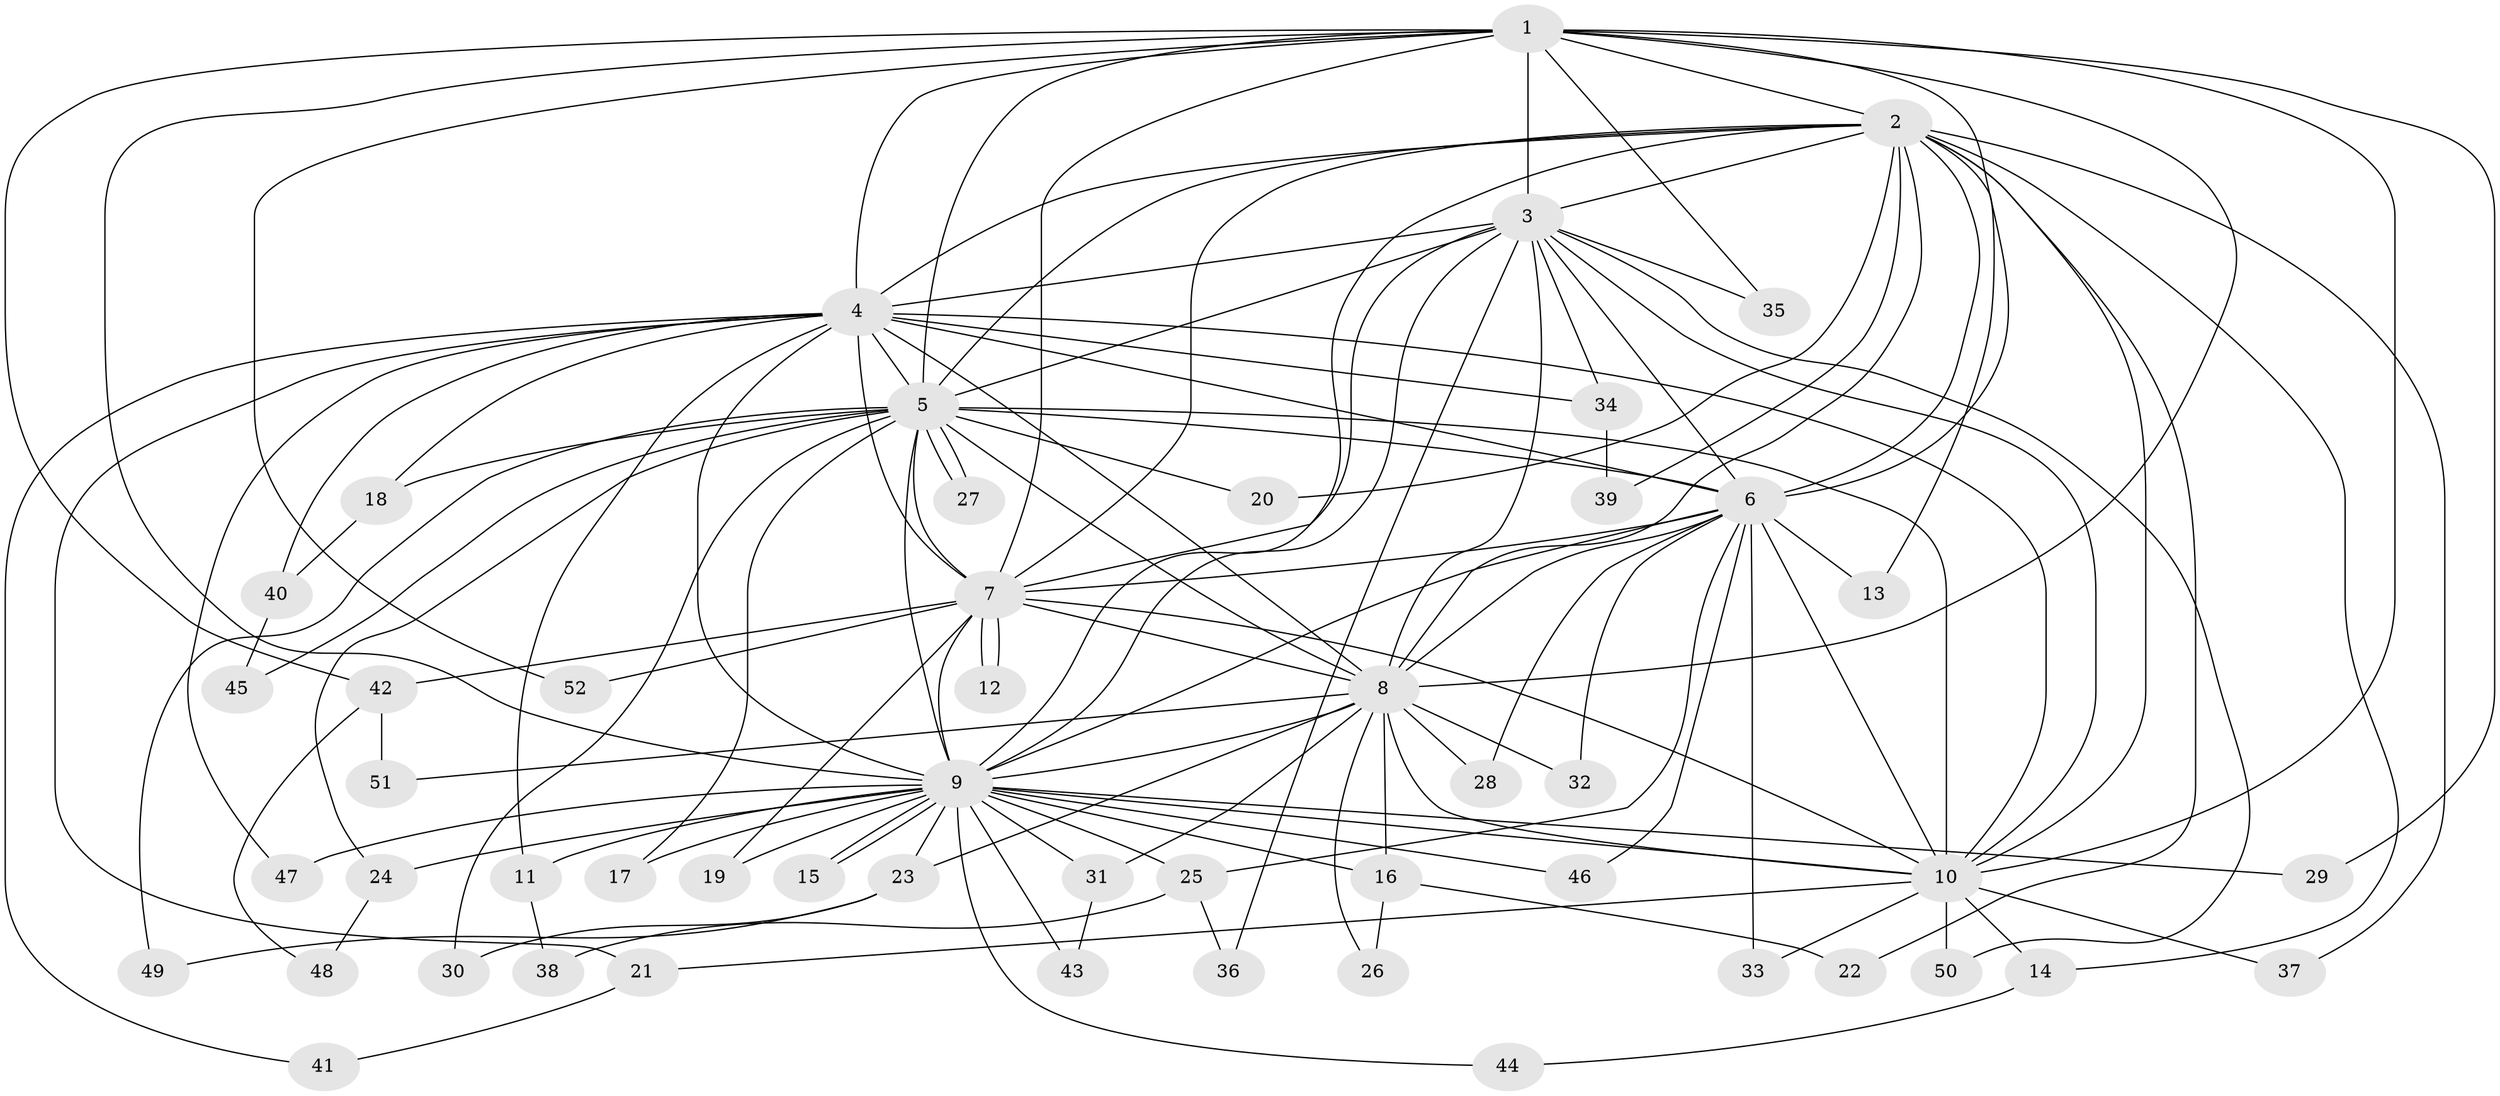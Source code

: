 // coarse degree distribution, {11: 0.07894736842105263, 13: 0.02631578947368421, 12: 0.05263157894736842, 25: 0.02631578947368421, 15: 0.02631578947368421, 14: 0.02631578947368421, 3: 0.10526315789473684, 2: 0.5789473684210527, 1: 0.05263157894736842, 4: 0.02631578947368421}
// Generated by graph-tools (version 1.1) at 2025/51/02/27/25 19:51:43]
// undirected, 52 vertices, 129 edges
graph export_dot {
graph [start="1"]
  node [color=gray90,style=filled];
  1;
  2;
  3;
  4;
  5;
  6;
  7;
  8;
  9;
  10;
  11;
  12;
  13;
  14;
  15;
  16;
  17;
  18;
  19;
  20;
  21;
  22;
  23;
  24;
  25;
  26;
  27;
  28;
  29;
  30;
  31;
  32;
  33;
  34;
  35;
  36;
  37;
  38;
  39;
  40;
  41;
  42;
  43;
  44;
  45;
  46;
  47;
  48;
  49;
  50;
  51;
  52;
  1 -- 2;
  1 -- 3;
  1 -- 4;
  1 -- 5;
  1 -- 6;
  1 -- 7;
  1 -- 8;
  1 -- 9;
  1 -- 10;
  1 -- 29;
  1 -- 35;
  1 -- 42;
  1 -- 52;
  2 -- 3;
  2 -- 4;
  2 -- 5;
  2 -- 6;
  2 -- 7;
  2 -- 8;
  2 -- 9;
  2 -- 10;
  2 -- 13;
  2 -- 14;
  2 -- 20;
  2 -- 22;
  2 -- 37;
  2 -- 39;
  3 -- 4;
  3 -- 5;
  3 -- 6;
  3 -- 7;
  3 -- 8;
  3 -- 9;
  3 -- 10;
  3 -- 34;
  3 -- 35;
  3 -- 36;
  3 -- 50;
  4 -- 5;
  4 -- 6;
  4 -- 7;
  4 -- 8;
  4 -- 9;
  4 -- 10;
  4 -- 11;
  4 -- 18;
  4 -- 21;
  4 -- 34;
  4 -- 40;
  4 -- 41;
  4 -- 47;
  5 -- 6;
  5 -- 7;
  5 -- 8;
  5 -- 9;
  5 -- 10;
  5 -- 17;
  5 -- 18;
  5 -- 20;
  5 -- 24;
  5 -- 27;
  5 -- 27;
  5 -- 30;
  5 -- 45;
  5 -- 49;
  6 -- 7;
  6 -- 8;
  6 -- 9;
  6 -- 10;
  6 -- 13;
  6 -- 25;
  6 -- 28;
  6 -- 32;
  6 -- 33;
  6 -- 46;
  7 -- 8;
  7 -- 9;
  7 -- 10;
  7 -- 12;
  7 -- 12;
  7 -- 19;
  7 -- 42;
  7 -- 52;
  8 -- 9;
  8 -- 10;
  8 -- 16;
  8 -- 23;
  8 -- 26;
  8 -- 28;
  8 -- 31;
  8 -- 32;
  8 -- 51;
  9 -- 10;
  9 -- 11;
  9 -- 15;
  9 -- 15;
  9 -- 16;
  9 -- 17;
  9 -- 19;
  9 -- 23;
  9 -- 24;
  9 -- 25;
  9 -- 29;
  9 -- 31;
  9 -- 43;
  9 -- 44;
  9 -- 46;
  9 -- 47;
  10 -- 14;
  10 -- 21;
  10 -- 33;
  10 -- 37;
  10 -- 50;
  11 -- 38;
  14 -- 44;
  16 -- 22;
  16 -- 26;
  18 -- 40;
  21 -- 41;
  23 -- 30;
  23 -- 49;
  24 -- 48;
  25 -- 36;
  25 -- 38;
  31 -- 43;
  34 -- 39;
  40 -- 45;
  42 -- 48;
  42 -- 51;
}
